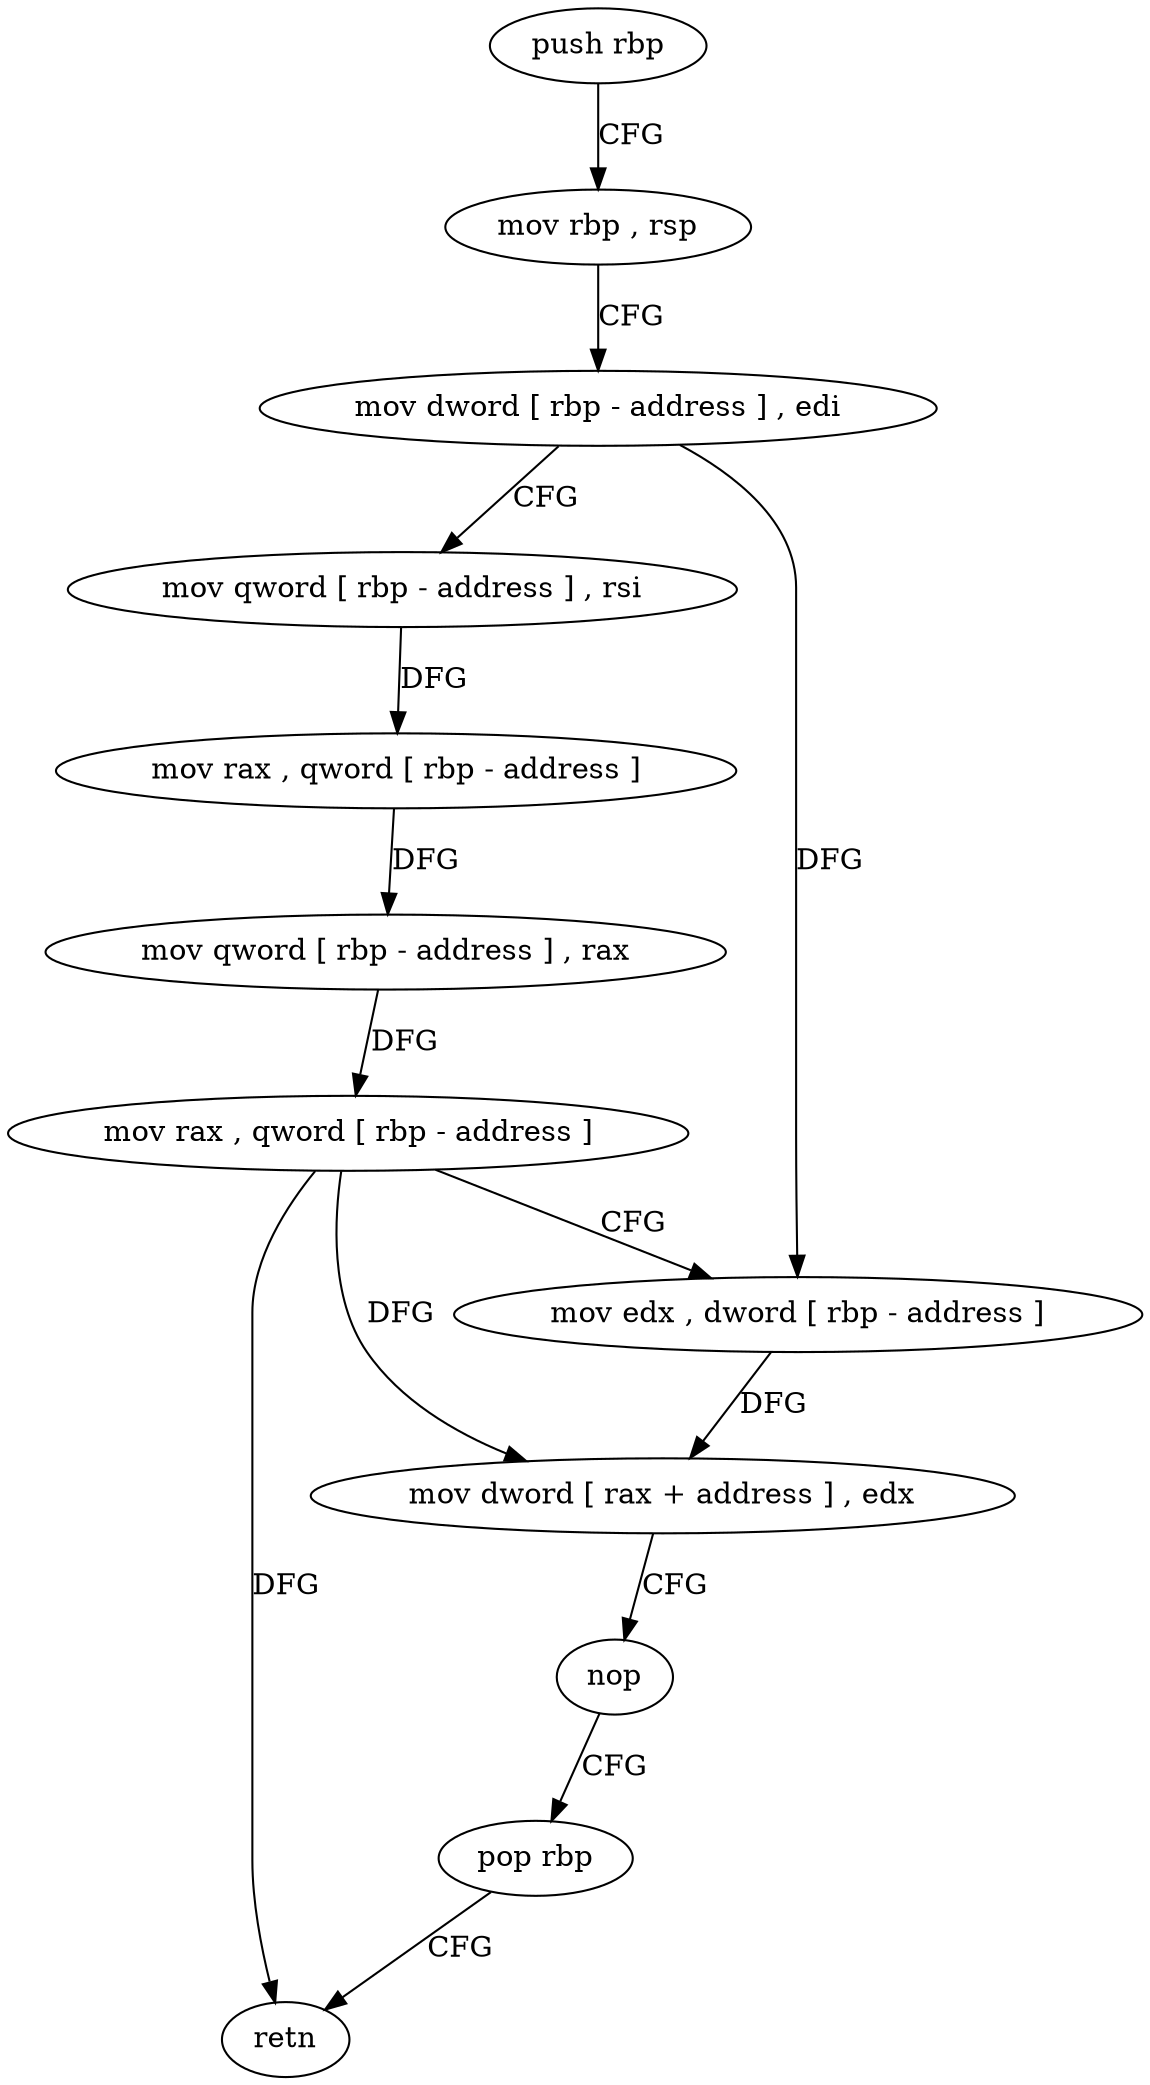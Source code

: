 digraph "func" {
"152666" [label = "push rbp" ]
"152667" [label = "mov rbp , rsp" ]
"152670" [label = "mov dword [ rbp - address ] , edi" ]
"152673" [label = "mov qword [ rbp - address ] , rsi" ]
"152677" [label = "mov rax , qword [ rbp - address ]" ]
"152681" [label = "mov qword [ rbp - address ] , rax" ]
"152685" [label = "mov rax , qword [ rbp - address ]" ]
"152689" [label = "mov edx , dword [ rbp - address ]" ]
"152692" [label = "mov dword [ rax + address ] , edx" ]
"152695" [label = "nop" ]
"152696" [label = "pop rbp" ]
"152697" [label = "retn" ]
"152666" -> "152667" [ label = "CFG" ]
"152667" -> "152670" [ label = "CFG" ]
"152670" -> "152673" [ label = "CFG" ]
"152670" -> "152689" [ label = "DFG" ]
"152673" -> "152677" [ label = "DFG" ]
"152677" -> "152681" [ label = "DFG" ]
"152681" -> "152685" [ label = "DFG" ]
"152685" -> "152689" [ label = "CFG" ]
"152685" -> "152692" [ label = "DFG" ]
"152685" -> "152697" [ label = "DFG" ]
"152689" -> "152692" [ label = "DFG" ]
"152692" -> "152695" [ label = "CFG" ]
"152695" -> "152696" [ label = "CFG" ]
"152696" -> "152697" [ label = "CFG" ]
}
